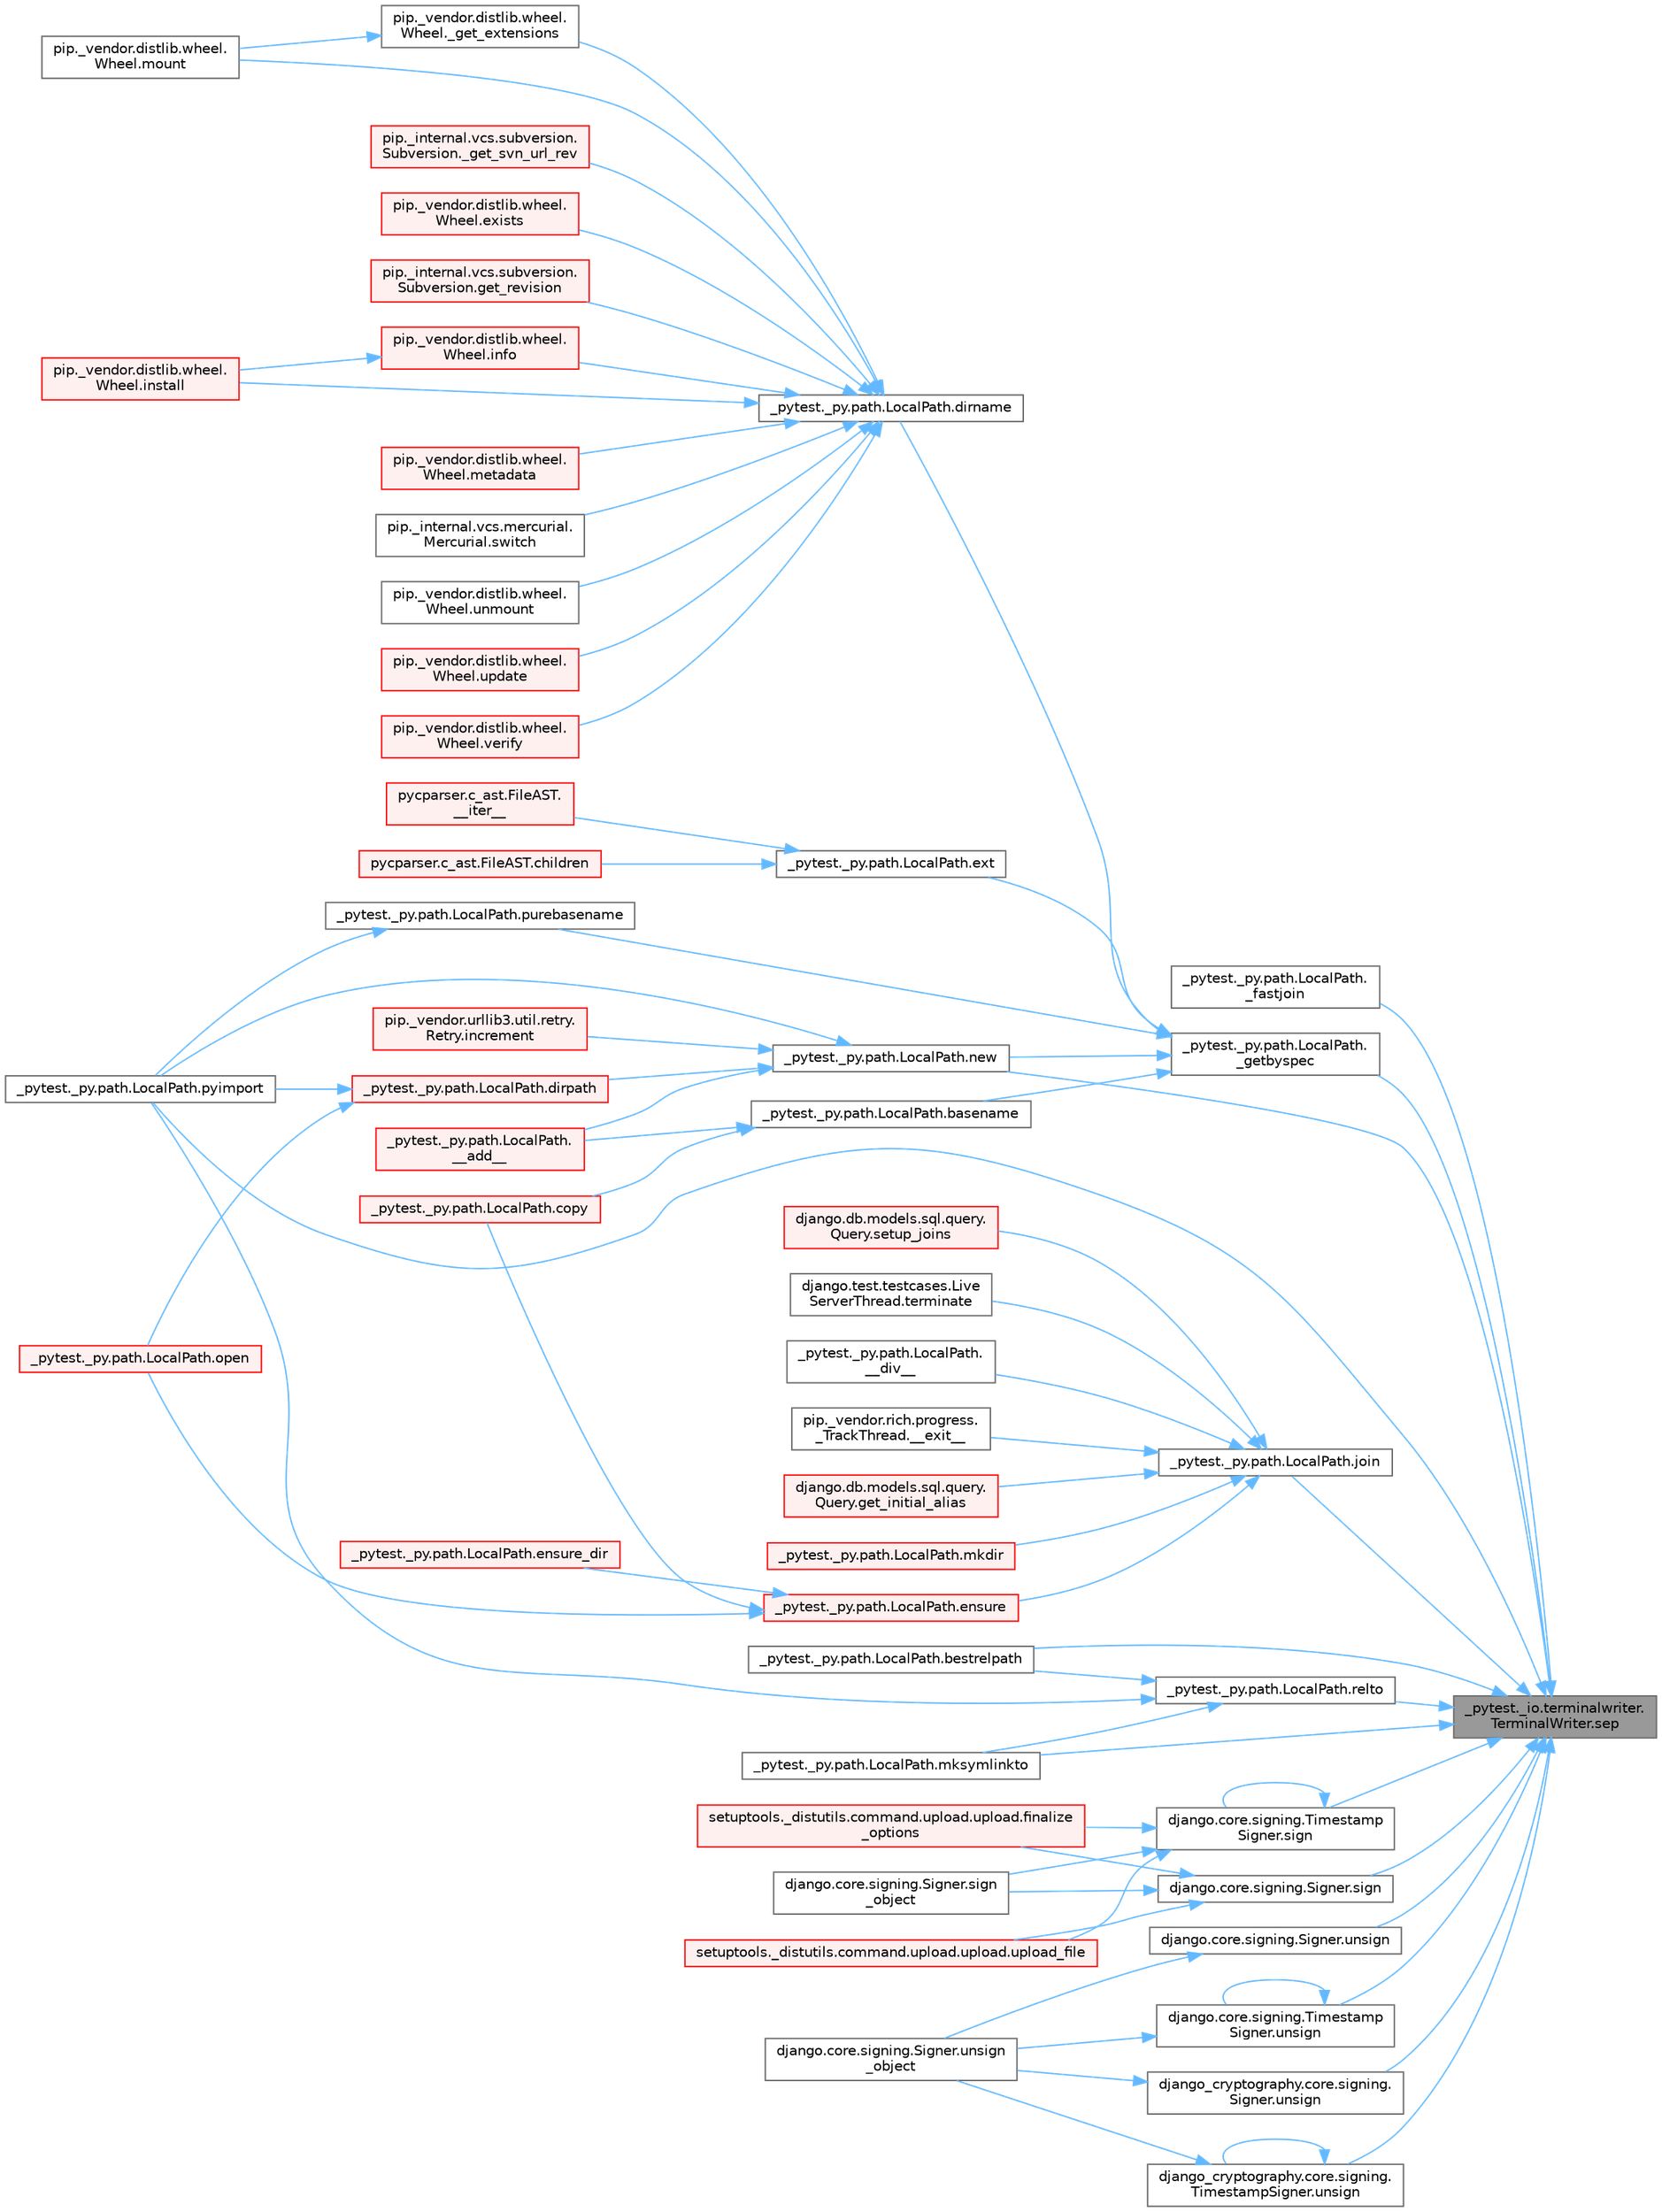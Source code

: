 digraph "_pytest._io.terminalwriter.TerminalWriter.sep"
{
 // LATEX_PDF_SIZE
  bgcolor="transparent";
  edge [fontname=Helvetica,fontsize=10,labelfontname=Helvetica,labelfontsize=10];
  node [fontname=Helvetica,fontsize=10,shape=box,height=0.2,width=0.4];
  rankdir="RL";
  Node1 [id="Node000001",label="_pytest._io.terminalwriter.\lTerminalWriter.sep",height=0.2,width=0.4,color="gray40", fillcolor="grey60", style="filled", fontcolor="black",tooltip=" "];
  Node1 -> Node2 [id="edge1_Node000001_Node000002",dir="back",color="steelblue1",style="solid",tooltip=" "];
  Node2 [id="Node000002",label="_pytest._py.path.LocalPath.\l_fastjoin",height=0.2,width=0.4,color="grey40", fillcolor="white", style="filled",URL="$class__pytest_1_1__py_1_1path_1_1_local_path.html#a41f80bfd914f5af2f55fa8b62699f7b4",tooltip=" "];
  Node1 -> Node3 [id="edge2_Node000001_Node000003",dir="back",color="steelblue1",style="solid",tooltip=" "];
  Node3 [id="Node000003",label="_pytest._py.path.LocalPath.\l_getbyspec",height=0.2,width=0.4,color="grey40", fillcolor="white", style="filled",URL="$class__pytest_1_1__py_1_1path_1_1_local_path.html#a3cb7ad6a0d43365228f86c0149375c4b",tooltip=" "];
  Node3 -> Node4 [id="edge3_Node000003_Node000004",dir="back",color="steelblue1",style="solid",tooltip=" "];
  Node4 [id="Node000004",label="_pytest._py.path.LocalPath.basename",height=0.2,width=0.4,color="grey40", fillcolor="white", style="filled",URL="$class__pytest_1_1__py_1_1path_1_1_local_path.html#a8a8ef1d27ceea399ad99d6d709acdbc9",tooltip=" "];
  Node4 -> Node5 [id="edge4_Node000004_Node000005",dir="back",color="steelblue1",style="solid",tooltip=" "];
  Node5 [id="Node000005",label="_pytest._py.path.LocalPath.\l__add__",height=0.2,width=0.4,color="red", fillcolor="#FFF0F0", style="filled",URL="$class__pytest_1_1__py_1_1path_1_1_local_path.html#abe95df43f29943a2ec6ccad0c25662da",tooltip=" "];
  Node4 -> Node7 [id="edge5_Node000004_Node000007",dir="back",color="steelblue1",style="solid",tooltip=" "];
  Node7 [id="Node000007",label="_pytest._py.path.LocalPath.copy",height=0.2,width=0.4,color="red", fillcolor="#FFF0F0", style="filled",URL="$class__pytest_1_1__py_1_1path_1_1_local_path.html#a9eeecae0b90a7147e6bf23d6ea8fc6c0",tooltip=" "];
  Node3 -> Node3153 [id="edge6_Node000003_Node003153",dir="back",color="steelblue1",style="solid",tooltip=" "];
  Node3153 [id="Node003153",label="_pytest._py.path.LocalPath.dirname",height=0.2,width=0.4,color="grey40", fillcolor="white", style="filled",URL="$class__pytest_1_1__py_1_1path_1_1_local_path.html#aa1920ee3bb71bfb594e849010c5971ac",tooltip=" "];
  Node3153 -> Node1130 [id="edge7_Node003153_Node001130",dir="back",color="steelblue1",style="solid",tooltip=" "];
  Node1130 [id="Node001130",label="pip._vendor.distlib.wheel.\lWheel._get_extensions",height=0.2,width=0.4,color="grey40", fillcolor="white", style="filled",URL="$classpip_1_1__vendor_1_1distlib_1_1wheel_1_1_wheel.html#a73a762e18348cb6866fe316c4796fb50",tooltip=" "];
  Node1130 -> Node1131 [id="edge8_Node001130_Node001131",dir="back",color="steelblue1",style="solid",tooltip=" "];
  Node1131 [id="Node001131",label="pip._vendor.distlib.wheel.\lWheel.mount",height=0.2,width=0.4,color="grey40", fillcolor="white", style="filled",URL="$classpip_1_1__vendor_1_1distlib_1_1wheel_1_1_wheel.html#a200397d45c2b1e462e2e87ad21b34ba5",tooltip=" "];
  Node3153 -> Node2398 [id="edge9_Node003153_Node002398",dir="back",color="steelblue1",style="solid",tooltip=" "];
  Node2398 [id="Node002398",label="pip._internal.vcs.subversion.\lSubversion._get_svn_url_rev",height=0.2,width=0.4,color="red", fillcolor="#FFF0F0", style="filled",URL="$classpip_1_1__internal_1_1vcs_1_1subversion_1_1_subversion.html#a561b918238c7b04a4b7ddee4a5570f9f",tooltip=" "];
  Node3153 -> Node1616 [id="edge10_Node003153_Node001616",dir="back",color="steelblue1",style="solid",tooltip=" "];
  Node1616 [id="Node001616",label="pip._vendor.distlib.wheel.\lWheel.exists",height=0.2,width=0.4,color="red", fillcolor="#FFF0F0", style="filled",URL="$classpip_1_1__vendor_1_1distlib_1_1wheel_1_1_wheel.html#a9ea7ded38fabd19aa8604ad550a8d6aa",tooltip=" "];
  Node3153 -> Node3154 [id="edge11_Node003153_Node003154",dir="back",color="steelblue1",style="solid",tooltip=" "];
  Node3154 [id="Node003154",label="pip._internal.vcs.subversion.\lSubversion.get_revision",height=0.2,width=0.4,color="red", fillcolor="#FFF0F0", style="filled",URL="$classpip_1_1__internal_1_1vcs_1_1subversion_1_1_subversion.html#abb1928c801e145265f46fd57b072d77d",tooltip=" "];
  Node3153 -> Node1686 [id="edge12_Node003153_Node001686",dir="back",color="steelblue1",style="solid",tooltip=" "];
  Node1686 [id="Node001686",label="pip._vendor.distlib.wheel.\lWheel.info",height=0.2,width=0.4,color="red", fillcolor="#FFF0F0", style="filled",URL="$classpip_1_1__vendor_1_1distlib_1_1wheel_1_1_wheel.html#a81ca97c6a25d0d98ac526fdf1d993b3e",tooltip=" "];
  Node1686 -> Node1699 [id="edge13_Node001686_Node001699",dir="back",color="steelblue1",style="solid",tooltip=" "];
  Node1699 [id="Node001699",label="pip._vendor.distlib.wheel.\lWheel.install",height=0.2,width=0.4,color="red", fillcolor="#FFF0F0", style="filled",URL="$classpip_1_1__vendor_1_1distlib_1_1wheel_1_1_wheel.html#a2d42ca18eda62d320111afef46504f5c",tooltip=" "];
  Node3153 -> Node1699 [id="edge14_Node003153_Node001699",dir="back",color="steelblue1",style="solid",tooltip=" "];
  Node3153 -> Node1702 [id="edge15_Node003153_Node001702",dir="back",color="steelblue1",style="solid",tooltip=" "];
  Node1702 [id="Node001702",label="pip._vendor.distlib.wheel.\lWheel.metadata",height=0.2,width=0.4,color="red", fillcolor="#FFF0F0", style="filled",URL="$classpip_1_1__vendor_1_1distlib_1_1wheel_1_1_wheel.html#a9e567ddb3165e2b2bdb2c358774b32a6",tooltip=" "];
  Node3153 -> Node1131 [id="edge16_Node003153_Node001131",dir="back",color="steelblue1",style="solid",tooltip=" "];
  Node3153 -> Node2437 [id="edge17_Node003153_Node002437",dir="back",color="steelblue1",style="solid",tooltip=" "];
  Node2437 [id="Node002437",label="pip._internal.vcs.mercurial.\lMercurial.switch",height=0.2,width=0.4,color="grey40", fillcolor="white", style="filled",URL="$classpip_1_1__internal_1_1vcs_1_1mercurial_1_1_mercurial.html#a5074f4358bf4c1df0e3d1c4dd6da1a39",tooltip=" "];
  Node3153 -> Node1787 [id="edge18_Node003153_Node001787",dir="back",color="steelblue1",style="solid",tooltip=" "];
  Node1787 [id="Node001787",label="pip._vendor.distlib.wheel.\lWheel.unmount",height=0.2,width=0.4,color="grey40", fillcolor="white", style="filled",URL="$classpip_1_1__vendor_1_1distlib_1_1wheel_1_1_wheel.html#a91fc960410486ef8b9c7d6409de2f5cf",tooltip=" "];
  Node3153 -> Node1788 [id="edge19_Node003153_Node001788",dir="back",color="steelblue1",style="solid",tooltip=" "];
  Node1788 [id="Node001788",label="pip._vendor.distlib.wheel.\lWheel.update",height=0.2,width=0.4,color="red", fillcolor="#FFF0F0", style="filled",URL="$classpip_1_1__vendor_1_1distlib_1_1wheel_1_1_wheel.html#af0fa6892c3a4e935a5ff2887f80b14ff",tooltip=" "];
  Node3153 -> Node1789 [id="edge20_Node003153_Node001789",dir="back",color="steelblue1",style="solid",tooltip=" "];
  Node1789 [id="Node001789",label="pip._vendor.distlib.wheel.\lWheel.verify",height=0.2,width=0.4,color="red", fillcolor="#FFF0F0", style="filled",URL="$classpip_1_1__vendor_1_1distlib_1_1wheel_1_1_wheel.html#ab3276be65a376884ef85606365265af8",tooltip=" "];
  Node3 -> Node3155 [id="edge21_Node000003_Node003155",dir="back",color="steelblue1",style="solid",tooltip=" "];
  Node3155 [id="Node003155",label="_pytest._py.path.LocalPath.ext",height=0.2,width=0.4,color="grey40", fillcolor="white", style="filled",URL="$class__pytest_1_1__py_1_1path_1_1_local_path.html#a5fa32ab32abd81d4b3457001cc9ede5e",tooltip=" "];
  Node3155 -> Node1541 [id="edge22_Node003155_Node001541",dir="back",color="steelblue1",style="solid",tooltip=" "];
  Node1541 [id="Node001541",label="pycparser.c_ast.FileAST.\l__iter__",height=0.2,width=0.4,color="red", fillcolor="#FFF0F0", style="filled",URL="$classpycparser_1_1c__ast_1_1_file_a_s_t.html#a60b0a6f41cdc1dac979c4e89e37f3c81",tooltip=" "];
  Node3155 -> Node1542 [id="edge23_Node003155_Node001542",dir="back",color="steelblue1",style="solid",tooltip=" "];
  Node1542 [id="Node001542",label="pycparser.c_ast.FileAST.children",height=0.2,width=0.4,color="red", fillcolor="#FFF0F0", style="filled",URL="$classpycparser_1_1c__ast_1_1_file_a_s_t.html#ae7a0e8537da48a746568755c19d8aedd",tooltip=" "];
  Node3 -> Node3156 [id="edge24_Node000003_Node003156",dir="back",color="steelblue1",style="solid",tooltip=" "];
  Node3156 [id="Node003156",label="_pytest._py.path.LocalPath.new",height=0.2,width=0.4,color="grey40", fillcolor="white", style="filled",URL="$class__pytest_1_1__py_1_1path_1_1_local_path.html#ab5882416a5911e7a15e0598cbeab05cd",tooltip=" "];
  Node3156 -> Node5 [id="edge25_Node003156_Node000005",dir="back",color="steelblue1",style="solid",tooltip=" "];
  Node3156 -> Node910 [id="edge26_Node003156_Node000910",dir="back",color="steelblue1",style="solid",tooltip=" "];
  Node910 [id="Node000910",label="_pytest._py.path.LocalPath.dirpath",height=0.2,width=0.4,color="red", fillcolor="#FFF0F0", style="filled",URL="$class__pytest_1_1__py_1_1path_1_1_local_path.html#aa8766bdaffd39f928eaae6f30b741b05",tooltip=" "];
  Node910 -> Node671 [id="edge27_Node000910_Node000671",dir="back",color="steelblue1",style="solid",tooltip=" "];
  Node671 [id="Node000671",label="_pytest._py.path.LocalPath.open",height=0.2,width=0.4,color="red", fillcolor="#FFF0F0", style="filled",URL="$class__pytest_1_1__py_1_1path_1_1_local_path.html#ac72dbda993b11dc52a738bfc6267dda0",tooltip=" "];
  Node910 -> Node1052 [id="edge28_Node000910_Node001052",dir="back",color="steelblue1",style="solid",tooltip=" "];
  Node1052 [id="Node001052",label="_pytest._py.path.LocalPath.pyimport",height=0.2,width=0.4,color="grey40", fillcolor="white", style="filled",URL="$class__pytest_1_1__py_1_1path_1_1_local_path.html#aaf2fbd0a1a8554d138b60c28ca682b75",tooltip=" "];
  Node3156 -> Node463 [id="edge29_Node003156_Node000463",dir="back",color="steelblue1",style="solid",tooltip=" "];
  Node463 [id="Node000463",label="pip._vendor.urllib3.util.retry.\lRetry.increment",height=0.2,width=0.4,color="red", fillcolor="#FFF0F0", style="filled",URL="$classpip_1_1__vendor_1_1urllib3_1_1util_1_1retry_1_1_retry.html#a88dd993ccb2ef4b2bfa9ad0571374b12",tooltip=" "];
  Node3156 -> Node1052 [id="edge30_Node003156_Node001052",dir="back",color="steelblue1",style="solid",tooltip=" "];
  Node3 -> Node3157 [id="edge31_Node000003_Node003157",dir="back",color="steelblue1",style="solid",tooltip=" "];
  Node3157 [id="Node003157",label="_pytest._py.path.LocalPath.purebasename",height=0.2,width=0.4,color="grey40", fillcolor="white", style="filled",URL="$class__pytest_1_1__py_1_1path_1_1_local_path.html#aff1f14b50063a6a3aa17b0ac60adfb04",tooltip=" "];
  Node3157 -> Node1052 [id="edge32_Node003157_Node001052",dir="back",color="steelblue1",style="solid",tooltip=" "];
  Node1 -> Node2265 [id="edge33_Node000001_Node002265",dir="back",color="steelblue1",style="solid",tooltip=" "];
  Node2265 [id="Node002265",label="_pytest._py.path.LocalPath.bestrelpath",height=0.2,width=0.4,color="grey40", fillcolor="white", style="filled",URL="$class__pytest_1_1__py_1_1path_1_1_local_path.html#accc5450294cb4c510fa50449c40a056b",tooltip=" "];
  Node1 -> Node3158 [id="edge34_Node000001_Node003158",dir="back",color="steelblue1",style="solid",tooltip=" "];
  Node3158 [id="Node003158",label="_pytest._py.path.LocalPath.join",height=0.2,width=0.4,color="grey40", fillcolor="white", style="filled",URL="$class__pytest_1_1__py_1_1path_1_1_local_path.html#a6be3338a27ff92bdb40fa2d895a8e88b",tooltip=" "];
  Node3158 -> Node3159 [id="edge35_Node003158_Node003159",dir="back",color="steelblue1",style="solid",tooltip=" "];
  Node3159 [id="Node003159",label="_pytest._py.path.LocalPath.\l__div__",height=0.2,width=0.4,color="grey40", fillcolor="white", style="filled",URL="$class__pytest_1_1__py_1_1path_1_1_local_path.html#a7ef0bb099d60ab9767d5c394544bbde7",tooltip=" "];
  Node3158 -> Node1924 [id="edge36_Node003158_Node001924",dir="back",color="steelblue1",style="solid",tooltip=" "];
  Node1924 [id="Node001924",label="pip._vendor.rich.progress.\l_TrackThread.__exit__",height=0.2,width=0.4,color="grey40", fillcolor="white", style="filled",URL="$classpip_1_1__vendor_1_1rich_1_1progress_1_1___track_thread.html#a356c864adcb08783e3909e6b576cefd9",tooltip=" "];
  Node3158 -> Node652 [id="edge37_Node003158_Node000652",dir="back",color="steelblue1",style="solid",tooltip=" "];
  Node652 [id="Node000652",label="_pytest._py.path.LocalPath.ensure",height=0.2,width=0.4,color="red", fillcolor="#FFF0F0", style="filled",URL="$class__pytest_1_1__py_1_1path_1_1_local_path.html#a7495d45777169316de67c7e19218622d",tooltip=" "];
  Node652 -> Node7 [id="edge38_Node000652_Node000007",dir="back",color="steelblue1",style="solid",tooltip=" "];
  Node652 -> Node653 [id="edge39_Node000652_Node000653",dir="back",color="steelblue1",style="solid",tooltip=" "];
  Node653 [id="Node000653",label="_pytest._py.path.LocalPath.ensure_dir",height=0.2,width=0.4,color="red", fillcolor="#FFF0F0", style="filled",URL="$class__pytest_1_1__py_1_1path_1_1_local_path.html#a46346ae9e4a2afb342367c4071edfb97",tooltip=" "];
  Node652 -> Node671 [id="edge40_Node000652_Node000671",dir="back",color="steelblue1",style="solid",tooltip=" "];
  Node3158 -> Node3160 [id="edge41_Node003158_Node003160",dir="back",color="steelblue1",style="solid",tooltip=" "];
  Node3160 [id="Node003160",label="django.db.models.sql.query.\lQuery.get_initial_alias",height=0.2,width=0.4,color="red", fillcolor="#FFF0F0", style="filled",URL="$classdjango_1_1db_1_1models_1_1sql_1_1query_1_1_query.html#aab4910cbe4b7d2f2252bdc9ba5401a45",tooltip=" "];
  Node3158 -> Node3170 [id="edge42_Node003158_Node003170",dir="back",color="steelblue1",style="solid",tooltip=" "];
  Node3170 [id="Node003170",label="_pytest._py.path.LocalPath.mkdir",height=0.2,width=0.4,color="red", fillcolor="#FFF0F0", style="filled",URL="$class__pytest_1_1__py_1_1path_1_1_local_path.html#a6550d6a084338a644ad265dbbf242a16",tooltip=" "];
  Node3158 -> Node3171 [id="edge43_Node003158_Node003171",dir="back",color="steelblue1",style="solid",tooltip=" "];
  Node3171 [id="Node003171",label="django.db.models.sql.query.\lQuery.setup_joins",height=0.2,width=0.4,color="red", fillcolor="#FFF0F0", style="filled",URL="$classdjango_1_1db_1_1models_1_1sql_1_1query_1_1_query.html#a086e5083d9aa4b96e72ee6897e8906cd",tooltip=" "];
  Node3158 -> Node3173 [id="edge44_Node003158_Node003173",dir="back",color="steelblue1",style="solid",tooltip=" "];
  Node3173 [id="Node003173",label="django.test.testcases.Live\lServerThread.terminate",height=0.2,width=0.4,color="grey40", fillcolor="white", style="filled",URL="$classdjango_1_1test_1_1testcases_1_1_live_server_thread.html#adc8afd6c8c80097132f7d72c395bd331",tooltip=" "];
  Node1 -> Node2266 [id="edge45_Node000001_Node002266",dir="back",color="steelblue1",style="solid",tooltip=" "];
  Node2266 [id="Node002266",label="_pytest._py.path.LocalPath.mksymlinkto",height=0.2,width=0.4,color="grey40", fillcolor="white", style="filled",URL="$class__pytest_1_1__py_1_1path_1_1_local_path.html#a8dc617070ee96a8653920fde3a15d383",tooltip=" "];
  Node1 -> Node3156 [id="edge46_Node000001_Node003156",dir="back",color="steelblue1",style="solid",tooltip=" "];
  Node1 -> Node1052 [id="edge47_Node000001_Node001052",dir="back",color="steelblue1",style="solid",tooltip=" "];
  Node1 -> Node3174 [id="edge48_Node000001_Node003174",dir="back",color="steelblue1",style="solid",tooltip=" "];
  Node3174 [id="Node003174",label="_pytest._py.path.LocalPath.relto",height=0.2,width=0.4,color="grey40", fillcolor="white", style="filled",URL="$class__pytest_1_1__py_1_1path_1_1_local_path.html#a67bcf9939ddefbe3b1db878cbebbdb03",tooltip=" "];
  Node3174 -> Node2265 [id="edge49_Node003174_Node002265",dir="back",color="steelblue1",style="solid",tooltip=" "];
  Node3174 -> Node2266 [id="edge50_Node003174_Node002266",dir="back",color="steelblue1",style="solid",tooltip=" "];
  Node3174 -> Node1052 [id="edge51_Node003174_Node001052",dir="back",color="steelblue1",style="solid",tooltip=" "];
  Node1 -> Node1395 [id="edge52_Node000001_Node001395",dir="back",color="steelblue1",style="solid",tooltip=" "];
  Node1395 [id="Node001395",label="django.core.signing.Signer.sign",height=0.2,width=0.4,color="grey40", fillcolor="white", style="filled",URL="$classdjango_1_1core_1_1signing_1_1_signer.html#a20ed6a5363cf3b02855d218c7abd9508",tooltip=" "];
  Node1395 -> Node96 [id="edge53_Node001395_Node000096",dir="back",color="steelblue1",style="solid",tooltip=" "];
  Node96 [id="Node000096",label="setuptools._distutils.command.upload.upload.finalize\l_options",height=0.2,width=0.4,color="red", fillcolor="#FFF0F0", style="filled",URL="$classsetuptools_1_1__distutils_1_1command_1_1upload_1_1upload.html#a9c94c240a676c164b8b18a141bc48c4c",tooltip=" "];
  Node1395 -> Node1396 [id="edge54_Node001395_Node001396",dir="back",color="steelblue1",style="solid",tooltip=" "];
  Node1396 [id="Node001396",label="django.core.signing.Signer.sign\l_object",height=0.2,width=0.4,color="grey40", fillcolor="white", style="filled",URL="$classdjango_1_1core_1_1signing_1_1_signer.html#a99fb2eef79ae0134ead7038441516476",tooltip=" "];
  Node1395 -> Node103 [id="edge55_Node001395_Node000103",dir="back",color="steelblue1",style="solid",tooltip=" "];
  Node103 [id="Node000103",label="setuptools._distutils.command.upload.upload.upload_file",height=0.2,width=0.4,color="red", fillcolor="#FFF0F0", style="filled",URL="$classsetuptools_1_1__distutils_1_1command_1_1upload_1_1upload.html#aa7d9089079f68edc3d38061fcc04211f",tooltip=" "];
  Node1 -> Node3175 [id="edge56_Node000001_Node003175",dir="back",color="steelblue1",style="solid",tooltip=" "];
  Node3175 [id="Node003175",label="django.core.signing.Timestamp\lSigner.sign",height=0.2,width=0.4,color="grey40", fillcolor="white", style="filled",URL="$classdjango_1_1core_1_1signing_1_1_timestamp_signer.html#a5ce05c9325850397a0be68002f19652d",tooltip=" "];
  Node3175 -> Node96 [id="edge57_Node003175_Node000096",dir="back",color="steelblue1",style="solid",tooltip=" "];
  Node3175 -> Node3175 [id="edge58_Node003175_Node003175",dir="back",color="steelblue1",style="solid",tooltip=" "];
  Node3175 -> Node1396 [id="edge59_Node003175_Node001396",dir="back",color="steelblue1",style="solid",tooltip=" "];
  Node3175 -> Node103 [id="edge60_Node003175_Node000103",dir="back",color="steelblue1",style="solid",tooltip=" "];
  Node1 -> Node1399 [id="edge61_Node000001_Node001399",dir="back",color="steelblue1",style="solid",tooltip=" "];
  Node1399 [id="Node001399",label="django.core.signing.Signer.unsign",height=0.2,width=0.4,color="grey40", fillcolor="white", style="filled",URL="$classdjango_1_1core_1_1signing_1_1_signer.html#a4c99e64342ad60871525e10b8d9041eb",tooltip=" "];
  Node1399 -> Node1400 [id="edge62_Node001399_Node001400",dir="back",color="steelblue1",style="solid",tooltip=" "];
  Node1400 [id="Node001400",label="django.core.signing.Signer.unsign\l_object",height=0.2,width=0.4,color="grey40", fillcolor="white", style="filled",URL="$classdjango_1_1core_1_1signing_1_1_signer.html#a921ff8b1f1ca551a939b596b64efbd8c",tooltip=" "];
  Node1 -> Node3176 [id="edge63_Node000001_Node003176",dir="back",color="steelblue1",style="solid",tooltip=" "];
  Node3176 [id="Node003176",label="django.core.signing.Timestamp\lSigner.unsign",height=0.2,width=0.4,color="grey40", fillcolor="white", style="filled",URL="$classdjango_1_1core_1_1signing_1_1_timestamp_signer.html#a4f105034dd44ec8abbcdfda73b363c7f",tooltip=" "];
  Node3176 -> Node3176 [id="edge64_Node003176_Node003176",dir="back",color="steelblue1",style="solid",tooltip=" "];
  Node3176 -> Node1400 [id="edge65_Node003176_Node001400",dir="back",color="steelblue1",style="solid",tooltip=" "];
  Node1 -> Node1403 [id="edge66_Node000001_Node001403",dir="back",color="steelblue1",style="solid",tooltip=" "];
  Node1403 [id="Node001403",label="django_cryptography.core.signing.\lSigner.unsign",height=0.2,width=0.4,color="grey40", fillcolor="white", style="filled",URL="$classdjango__cryptography_1_1core_1_1signing_1_1_signer.html#a86666f2dde843482bd13d6e7a1d0de92",tooltip=" "];
  Node1403 -> Node1400 [id="edge67_Node001403_Node001400",dir="back",color="steelblue1",style="solid",tooltip=" "];
  Node1 -> Node3177 [id="edge68_Node000001_Node003177",dir="back",color="steelblue1",style="solid",tooltip=" "];
  Node3177 [id="Node003177",label="django_cryptography.core.signing.\lTimestampSigner.unsign",height=0.2,width=0.4,color="grey40", fillcolor="white", style="filled",URL="$classdjango__cryptography_1_1core_1_1signing_1_1_timestamp_signer.html#ac9451159aae2c8edbcb415bd8c14545f",tooltip=" "];
  Node3177 -> Node3177 [id="edge69_Node003177_Node003177",dir="back",color="steelblue1",style="solid",tooltip=" "];
  Node3177 -> Node1400 [id="edge70_Node003177_Node001400",dir="back",color="steelblue1",style="solid",tooltip=" "];
}

